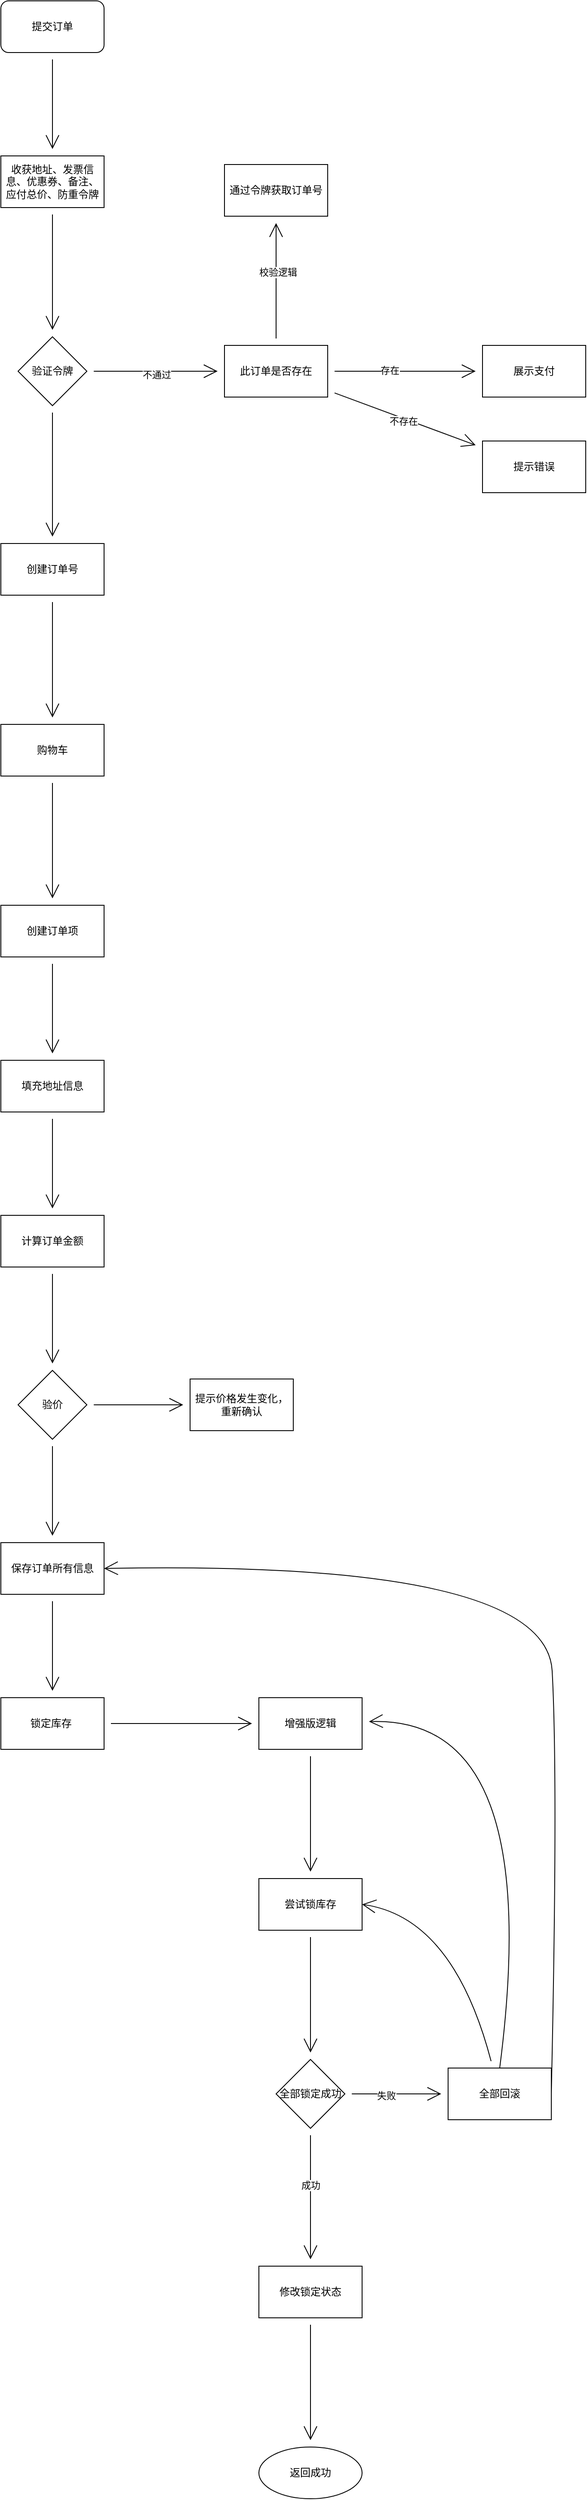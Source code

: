 <mxfile version="20.1.1" type="github">
  <diagram id="onWScZwHivadj_QPeKMz" name="第 1 页">
    <mxGraphModel dx="807" dy="789" grid="0" gridSize="10" guides="1" tooltips="1" connect="1" arrows="1" fold="1" page="0" pageScale="1" pageWidth="827" pageHeight="1169" math="0" shadow="0">
      <root>
        <mxCell id="0" />
        <mxCell id="1" parent="0" />
        <mxCell id="3ypMHVuYMHCxheeBae_1-3" value="" style="edgeStyle=none;curved=1;rounded=0;orthogonalLoop=1;jettySize=auto;html=1;endArrow=open;startSize=14;endSize=14;sourcePerimeterSpacing=8;targetPerimeterSpacing=8;" edge="1" parent="1" source="3ypMHVuYMHCxheeBae_1-1" target="3ypMHVuYMHCxheeBae_1-2">
          <mxGeometry relative="1" as="geometry" />
        </mxCell>
        <mxCell id="3ypMHVuYMHCxheeBae_1-1" value="提交订单" style="rounded=1;whiteSpace=wrap;html=1;hachureGap=4;" vertex="1" parent="1">
          <mxGeometry x="213" y="97" width="120" height="60" as="geometry" />
        </mxCell>
        <mxCell id="3ypMHVuYMHCxheeBae_1-5" value="" style="edgeStyle=none;curved=1;rounded=0;orthogonalLoop=1;jettySize=auto;html=1;endArrow=open;startSize=14;endSize=14;sourcePerimeterSpacing=8;targetPerimeterSpacing=8;" edge="1" parent="1" source="3ypMHVuYMHCxheeBae_1-2" target="3ypMHVuYMHCxheeBae_1-4">
          <mxGeometry relative="1" as="geometry" />
        </mxCell>
        <mxCell id="3ypMHVuYMHCxheeBae_1-2" value="收获地址、发票信息、优惠券、备注、应付总价、防重令牌" style="whiteSpace=wrap;html=1;hachureGap=4;" vertex="1" parent="1">
          <mxGeometry x="213" y="277" width="120" height="60" as="geometry" />
        </mxCell>
        <mxCell id="3ypMHVuYMHCxheeBae_1-7" value="" style="edgeStyle=none;curved=1;rounded=0;orthogonalLoop=1;jettySize=auto;html=1;endArrow=open;startSize=14;endSize=14;sourcePerimeterSpacing=8;targetPerimeterSpacing=8;" edge="1" parent="1" source="3ypMHVuYMHCxheeBae_1-4" target="3ypMHVuYMHCxheeBae_1-6">
          <mxGeometry relative="1" as="geometry" />
        </mxCell>
        <mxCell id="3ypMHVuYMHCxheeBae_1-8" value="不通过" style="edgeLabel;html=1;align=center;verticalAlign=middle;resizable=0;points=[];" vertex="1" connectable="0" parent="3ypMHVuYMHCxheeBae_1-7">
          <mxGeometry x="0.014" y="-3" relative="1" as="geometry">
            <mxPoint y="1" as="offset" />
          </mxGeometry>
        </mxCell>
        <mxCell id="3ypMHVuYMHCxheeBae_1-20" value="" style="edgeStyle=none;curved=1;rounded=0;orthogonalLoop=1;jettySize=auto;html=1;endArrow=open;startSize=14;endSize=14;sourcePerimeterSpacing=8;targetPerimeterSpacing=8;" edge="1" parent="1" source="3ypMHVuYMHCxheeBae_1-4" target="3ypMHVuYMHCxheeBae_1-19">
          <mxGeometry relative="1" as="geometry" />
        </mxCell>
        <mxCell id="3ypMHVuYMHCxheeBae_1-4" value="验证令牌" style="rhombus;whiteSpace=wrap;html=1;hachureGap=4;" vertex="1" parent="1">
          <mxGeometry x="233" y="487" width="80" height="80" as="geometry" />
        </mxCell>
        <mxCell id="3ypMHVuYMHCxheeBae_1-10" value="" style="edgeStyle=none;curved=1;rounded=0;orthogonalLoop=1;jettySize=auto;html=1;endArrow=open;startSize=14;endSize=14;sourcePerimeterSpacing=8;targetPerimeterSpacing=8;" edge="1" parent="1" source="3ypMHVuYMHCxheeBae_1-6" target="3ypMHVuYMHCxheeBae_1-9">
          <mxGeometry relative="1" as="geometry" />
        </mxCell>
        <mxCell id="3ypMHVuYMHCxheeBae_1-11" value="校验逻辑" style="edgeLabel;html=1;align=center;verticalAlign=middle;resizable=0;points=[];" vertex="1" connectable="0" parent="3ypMHVuYMHCxheeBae_1-10">
          <mxGeometry x="0.157" y="-2" relative="1" as="geometry">
            <mxPoint as="offset" />
          </mxGeometry>
        </mxCell>
        <mxCell id="3ypMHVuYMHCxheeBae_1-13" value="" style="edgeStyle=none;curved=1;rounded=0;orthogonalLoop=1;jettySize=auto;html=1;endArrow=open;startSize=14;endSize=14;sourcePerimeterSpacing=8;targetPerimeterSpacing=8;" edge="1" parent="1" source="3ypMHVuYMHCxheeBae_1-6" target="3ypMHVuYMHCxheeBae_1-12">
          <mxGeometry relative="1" as="geometry" />
        </mxCell>
        <mxCell id="3ypMHVuYMHCxheeBae_1-14" value="存在" style="edgeLabel;html=1;align=center;verticalAlign=middle;resizable=0;points=[];" vertex="1" connectable="0" parent="3ypMHVuYMHCxheeBae_1-13">
          <mxGeometry x="-0.22" y="2" relative="1" as="geometry">
            <mxPoint y="1" as="offset" />
          </mxGeometry>
        </mxCell>
        <mxCell id="3ypMHVuYMHCxheeBae_1-16" value="" style="edgeStyle=none;curved=1;rounded=0;orthogonalLoop=1;jettySize=auto;html=1;endArrow=open;startSize=14;endSize=14;sourcePerimeterSpacing=8;targetPerimeterSpacing=8;" edge="1" parent="1" source="3ypMHVuYMHCxheeBae_1-6" target="3ypMHVuYMHCxheeBae_1-15">
          <mxGeometry relative="1" as="geometry" />
        </mxCell>
        <mxCell id="3ypMHVuYMHCxheeBae_1-18" value="不存在" style="edgeLabel;html=1;align=center;verticalAlign=middle;resizable=0;points=[];" vertex="1" connectable="0" parent="3ypMHVuYMHCxheeBae_1-16">
          <mxGeometry x="-0.022" y="-2" relative="1" as="geometry">
            <mxPoint y="1" as="offset" />
          </mxGeometry>
        </mxCell>
        <mxCell id="3ypMHVuYMHCxheeBae_1-6" value="此订单是否存在" style="whiteSpace=wrap;html=1;hachureGap=4;" vertex="1" parent="1">
          <mxGeometry x="473" y="497" width="120" height="60" as="geometry" />
        </mxCell>
        <mxCell id="3ypMHVuYMHCxheeBae_1-9" value="通过令牌获取订单号" style="whiteSpace=wrap;html=1;hachureGap=4;" vertex="1" parent="1">
          <mxGeometry x="473" y="287" width="120" height="60" as="geometry" />
        </mxCell>
        <mxCell id="3ypMHVuYMHCxheeBae_1-12" value="展示支付" style="whiteSpace=wrap;html=1;hachureGap=4;" vertex="1" parent="1">
          <mxGeometry x="773" y="497" width="120" height="60" as="geometry" />
        </mxCell>
        <mxCell id="3ypMHVuYMHCxheeBae_1-15" value="提示错误" style="whiteSpace=wrap;html=1;hachureGap=4;" vertex="1" parent="1">
          <mxGeometry x="773" y="608" width="120" height="60" as="geometry" />
        </mxCell>
        <mxCell id="3ypMHVuYMHCxheeBae_1-22" value="" style="edgeStyle=none;curved=1;rounded=0;orthogonalLoop=1;jettySize=auto;html=1;endArrow=open;startSize=14;endSize=14;sourcePerimeterSpacing=8;targetPerimeterSpacing=8;" edge="1" parent="1" source="3ypMHVuYMHCxheeBae_1-19" target="3ypMHVuYMHCxheeBae_1-21">
          <mxGeometry relative="1" as="geometry" />
        </mxCell>
        <mxCell id="3ypMHVuYMHCxheeBae_1-19" value="创建订单号" style="whiteSpace=wrap;html=1;hachureGap=4;" vertex="1" parent="1">
          <mxGeometry x="213" y="727" width="120" height="60" as="geometry" />
        </mxCell>
        <mxCell id="3ypMHVuYMHCxheeBae_1-24" value="" style="edgeStyle=none;curved=1;rounded=0;orthogonalLoop=1;jettySize=auto;html=1;endArrow=open;startSize=14;endSize=14;sourcePerimeterSpacing=8;targetPerimeterSpacing=8;" edge="1" parent="1" source="3ypMHVuYMHCxheeBae_1-21" target="3ypMHVuYMHCxheeBae_1-23">
          <mxGeometry relative="1" as="geometry" />
        </mxCell>
        <mxCell id="3ypMHVuYMHCxheeBae_1-21" value="购物车" style="whiteSpace=wrap;html=1;hachureGap=4;" vertex="1" parent="1">
          <mxGeometry x="213" y="937" width="120" height="60" as="geometry" />
        </mxCell>
        <mxCell id="3ypMHVuYMHCxheeBae_1-26" value="" style="edgeStyle=none;curved=1;rounded=0;orthogonalLoop=1;jettySize=auto;html=1;endArrow=open;startSize=14;endSize=14;sourcePerimeterSpacing=8;targetPerimeterSpacing=8;" edge="1" parent="1" source="3ypMHVuYMHCxheeBae_1-23" target="3ypMHVuYMHCxheeBae_1-25">
          <mxGeometry relative="1" as="geometry" />
        </mxCell>
        <mxCell id="3ypMHVuYMHCxheeBae_1-23" value="创建订单项" style="whiteSpace=wrap;html=1;hachureGap=4;" vertex="1" parent="1">
          <mxGeometry x="213" y="1147" width="120" height="60" as="geometry" />
        </mxCell>
        <mxCell id="3ypMHVuYMHCxheeBae_1-28" value="" style="edgeStyle=none;curved=1;rounded=0;orthogonalLoop=1;jettySize=auto;html=1;endArrow=open;startSize=14;endSize=14;sourcePerimeterSpacing=8;targetPerimeterSpacing=8;" edge="1" parent="1" source="3ypMHVuYMHCxheeBae_1-25" target="3ypMHVuYMHCxheeBae_1-27">
          <mxGeometry relative="1" as="geometry" />
        </mxCell>
        <mxCell id="3ypMHVuYMHCxheeBae_1-25" value="填充地址信息" style="whiteSpace=wrap;html=1;hachureGap=4;" vertex="1" parent="1">
          <mxGeometry x="213" y="1327" width="120" height="60" as="geometry" />
        </mxCell>
        <mxCell id="3ypMHVuYMHCxheeBae_1-30" value="" style="edgeStyle=none;curved=1;rounded=0;orthogonalLoop=1;jettySize=auto;html=1;endArrow=open;startSize=14;endSize=14;sourcePerimeterSpacing=8;targetPerimeterSpacing=8;" edge="1" parent="1" source="3ypMHVuYMHCxheeBae_1-27" target="3ypMHVuYMHCxheeBae_1-29">
          <mxGeometry relative="1" as="geometry" />
        </mxCell>
        <mxCell id="3ypMHVuYMHCxheeBae_1-27" value="计算订单金额" style="whiteSpace=wrap;html=1;hachureGap=4;" vertex="1" parent="1">
          <mxGeometry x="213" y="1507" width="120" height="60" as="geometry" />
        </mxCell>
        <mxCell id="3ypMHVuYMHCxheeBae_1-32" value="" style="edgeStyle=none;curved=1;rounded=0;orthogonalLoop=1;jettySize=auto;html=1;endArrow=open;startSize=14;endSize=14;sourcePerimeterSpacing=8;targetPerimeterSpacing=8;" edge="1" parent="1" source="3ypMHVuYMHCxheeBae_1-29" target="3ypMHVuYMHCxheeBae_1-31">
          <mxGeometry relative="1" as="geometry" />
        </mxCell>
        <mxCell id="3ypMHVuYMHCxheeBae_1-34" value="" style="edgeStyle=none;curved=1;rounded=0;orthogonalLoop=1;jettySize=auto;html=1;endArrow=open;startSize=14;endSize=14;sourcePerimeterSpacing=8;targetPerimeterSpacing=8;" edge="1" parent="1" source="3ypMHVuYMHCxheeBae_1-29" target="3ypMHVuYMHCxheeBae_1-33">
          <mxGeometry relative="1" as="geometry" />
        </mxCell>
        <mxCell id="3ypMHVuYMHCxheeBae_1-29" value="验价" style="rhombus;whiteSpace=wrap;html=1;hachureGap=4;" vertex="1" parent="1">
          <mxGeometry x="233" y="1687" width="80" height="80" as="geometry" />
        </mxCell>
        <mxCell id="3ypMHVuYMHCxheeBae_1-31" value="提示价格发生变化，重新确认" style="whiteSpace=wrap;html=1;hachureGap=4;" vertex="1" parent="1">
          <mxGeometry x="433" y="1697" width="120" height="60" as="geometry" />
        </mxCell>
        <mxCell id="3ypMHVuYMHCxheeBae_1-36" value="" style="edgeStyle=none;curved=1;rounded=0;orthogonalLoop=1;jettySize=auto;html=1;endArrow=open;startSize=14;endSize=14;sourcePerimeterSpacing=8;targetPerimeterSpacing=8;" edge="1" parent="1" source="3ypMHVuYMHCxheeBae_1-33" target="3ypMHVuYMHCxheeBae_1-35">
          <mxGeometry relative="1" as="geometry" />
        </mxCell>
        <mxCell id="3ypMHVuYMHCxheeBae_1-33" value="保存订单所有信息" style="whiteSpace=wrap;html=1;hachureGap=4;" vertex="1" parent="1">
          <mxGeometry x="213" y="1887" width="120" height="60" as="geometry" />
        </mxCell>
        <mxCell id="3ypMHVuYMHCxheeBae_1-38" value="" style="edgeStyle=none;curved=1;rounded=0;orthogonalLoop=1;jettySize=auto;html=1;endArrow=open;startSize=14;endSize=14;sourcePerimeterSpacing=8;targetPerimeterSpacing=8;" edge="1" parent="1" source="3ypMHVuYMHCxheeBae_1-35" target="3ypMHVuYMHCxheeBae_1-37">
          <mxGeometry relative="1" as="geometry" />
        </mxCell>
        <mxCell id="3ypMHVuYMHCxheeBae_1-35" value="锁定库存&amp;nbsp;" style="whiteSpace=wrap;html=1;hachureGap=4;" vertex="1" parent="1">
          <mxGeometry x="213" y="2067" width="120" height="60" as="geometry" />
        </mxCell>
        <mxCell id="3ypMHVuYMHCxheeBae_1-40" value="" style="edgeStyle=none;curved=1;rounded=0;orthogonalLoop=1;jettySize=auto;html=1;endArrow=open;startSize=14;endSize=14;sourcePerimeterSpacing=8;targetPerimeterSpacing=8;" edge="1" parent="1" source="3ypMHVuYMHCxheeBae_1-37" target="3ypMHVuYMHCxheeBae_1-39">
          <mxGeometry relative="1" as="geometry" />
        </mxCell>
        <mxCell id="3ypMHVuYMHCxheeBae_1-37" value="增强版逻辑" style="whiteSpace=wrap;html=1;hachureGap=4;" vertex="1" parent="1">
          <mxGeometry x="513" y="2067" width="120" height="60" as="geometry" />
        </mxCell>
        <mxCell id="3ypMHVuYMHCxheeBae_1-42" value="" style="edgeStyle=none;curved=1;rounded=0;orthogonalLoop=1;jettySize=auto;html=1;endArrow=open;startSize=14;endSize=14;sourcePerimeterSpacing=8;targetPerimeterSpacing=8;" edge="1" parent="1" source="3ypMHVuYMHCxheeBae_1-39" target="3ypMHVuYMHCxheeBae_1-41">
          <mxGeometry relative="1" as="geometry" />
        </mxCell>
        <mxCell id="3ypMHVuYMHCxheeBae_1-39" value="尝试锁库存" style="whiteSpace=wrap;html=1;hachureGap=4;" vertex="1" parent="1">
          <mxGeometry x="513" y="2277" width="120" height="60" as="geometry" />
        </mxCell>
        <mxCell id="3ypMHVuYMHCxheeBae_1-46" value="" style="edgeStyle=none;curved=1;rounded=0;orthogonalLoop=1;jettySize=auto;html=1;endArrow=open;startSize=14;endSize=14;sourcePerimeterSpacing=8;targetPerimeterSpacing=8;" edge="1" parent="1" source="3ypMHVuYMHCxheeBae_1-41" target="3ypMHVuYMHCxheeBae_1-45">
          <mxGeometry relative="1" as="geometry" />
        </mxCell>
        <mxCell id="3ypMHVuYMHCxheeBae_1-49" value="成功" style="edgeLabel;html=1;align=center;verticalAlign=middle;resizable=0;points=[];" vertex="1" connectable="0" parent="3ypMHVuYMHCxheeBae_1-46">
          <mxGeometry x="-0.194" relative="1" as="geometry">
            <mxPoint as="offset" />
          </mxGeometry>
        </mxCell>
        <mxCell id="3ypMHVuYMHCxheeBae_1-51" value="" style="edgeStyle=none;curved=1;rounded=0;orthogonalLoop=1;jettySize=auto;html=1;endArrow=open;startSize=14;endSize=14;sourcePerimeterSpacing=8;targetPerimeterSpacing=8;" edge="1" parent="1" source="3ypMHVuYMHCxheeBae_1-41" target="3ypMHVuYMHCxheeBae_1-50">
          <mxGeometry relative="1" as="geometry" />
        </mxCell>
        <mxCell id="3ypMHVuYMHCxheeBae_1-52" value="失败" style="edgeLabel;html=1;align=center;verticalAlign=middle;resizable=0;points=[];" vertex="1" connectable="0" parent="3ypMHVuYMHCxheeBae_1-51">
          <mxGeometry x="-0.231" y="-2" relative="1" as="geometry">
            <mxPoint as="offset" />
          </mxGeometry>
        </mxCell>
        <mxCell id="3ypMHVuYMHCxheeBae_1-41" value="全部锁定成功" style="rhombus;whiteSpace=wrap;html=1;hachureGap=4;" vertex="1" parent="1">
          <mxGeometry x="533" y="2487" width="80" height="80" as="geometry" />
        </mxCell>
        <mxCell id="3ypMHVuYMHCxheeBae_1-48" value="" style="edgeStyle=none;curved=1;rounded=0;orthogonalLoop=1;jettySize=auto;html=1;endArrow=open;startSize=14;endSize=14;sourcePerimeterSpacing=8;targetPerimeterSpacing=8;" edge="1" parent="1" source="3ypMHVuYMHCxheeBae_1-45" target="3ypMHVuYMHCxheeBae_1-47">
          <mxGeometry relative="1" as="geometry" />
        </mxCell>
        <mxCell id="3ypMHVuYMHCxheeBae_1-45" value="修改锁定状态" style="whiteSpace=wrap;html=1;hachureGap=4;" vertex="1" parent="1">
          <mxGeometry x="513" y="2727" width="120" height="60" as="geometry" />
        </mxCell>
        <mxCell id="3ypMHVuYMHCxheeBae_1-47" value="返回成功" style="ellipse;whiteSpace=wrap;html=1;hachureGap=4;" vertex="1" parent="1">
          <mxGeometry x="513" y="2937" width="120" height="60" as="geometry" />
        </mxCell>
        <mxCell id="3ypMHVuYMHCxheeBae_1-55" style="edgeStyle=none;curved=1;rounded=0;orthogonalLoop=1;jettySize=auto;html=1;exitX=0.5;exitY=0;exitDx=0;exitDy=0;endArrow=open;startSize=14;endSize=14;sourcePerimeterSpacing=8;targetPerimeterSpacing=8;" edge="1" parent="1" source="3ypMHVuYMHCxheeBae_1-50" target="3ypMHVuYMHCxheeBae_1-37">
          <mxGeometry relative="1" as="geometry">
            <Array as="points">
              <mxPoint x="846" y="2088" />
            </Array>
          </mxGeometry>
        </mxCell>
        <mxCell id="3ypMHVuYMHCxheeBae_1-56" style="edgeStyle=none;curved=1;rounded=0;orthogonalLoop=1;jettySize=auto;html=1;entryX=1;entryY=0.5;entryDx=0;entryDy=0;endArrow=open;startSize=14;endSize=14;sourcePerimeterSpacing=8;targetPerimeterSpacing=8;" edge="1" parent="1" source="3ypMHVuYMHCxheeBae_1-50" target="3ypMHVuYMHCxheeBae_1-39">
          <mxGeometry relative="1" as="geometry">
            <Array as="points">
              <mxPoint x="739" y="2322" />
            </Array>
          </mxGeometry>
        </mxCell>
        <mxCell id="3ypMHVuYMHCxheeBae_1-57" style="edgeStyle=none;curved=1;rounded=0;orthogonalLoop=1;jettySize=auto;html=1;exitX=1;exitY=0.5;exitDx=0;exitDy=0;entryX=1;entryY=0.5;entryDx=0;entryDy=0;endArrow=open;startSize=14;endSize=14;sourcePerimeterSpacing=8;targetPerimeterSpacing=8;" edge="1" parent="1" source="3ypMHVuYMHCxheeBae_1-50" target="3ypMHVuYMHCxheeBae_1-33">
          <mxGeometry relative="1" as="geometry">
            <Array as="points">
              <mxPoint x="861" y="2165" />
              <mxPoint x="847" y="1907" />
            </Array>
          </mxGeometry>
        </mxCell>
        <mxCell id="3ypMHVuYMHCxheeBae_1-50" value="全部回滚" style="whiteSpace=wrap;html=1;hachureGap=4;" vertex="1" parent="1">
          <mxGeometry x="733" y="2497" width="120" height="60" as="geometry" />
        </mxCell>
      </root>
    </mxGraphModel>
  </diagram>
</mxfile>
